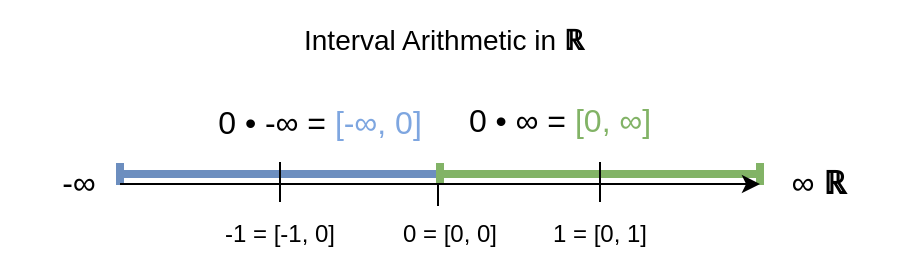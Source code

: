 <mxfile version="24.4.8" type="device">
  <diagram name="Seite-1" id="JglpVuhKJZ4LjeI_iKhf">
    <mxGraphModel dx="1101" dy="824" grid="1" gridSize="10" guides="1" tooltips="1" connect="1" arrows="1" fold="1" page="1" pageScale="1" pageWidth="827" pageHeight="1169" math="0" shadow="0">
      <root>
        <mxCell id="0" />
        <mxCell id="1" parent="0" />
        <mxCell id="3gL_nudtShwooV-kC84F-1" value="" style="endArrow=none;html=1;rounded=0;" edge="1" parent="1">
          <mxGeometry width="50" height="50" relative="1" as="geometry">
            <mxPoint x="319" y="211" as="sourcePoint" />
            <mxPoint x="319" y="191" as="targetPoint" />
          </mxGeometry>
        </mxCell>
        <mxCell id="n_2wwA2RKwXqwCLpqcgT-5" value="" style="endArrow=baseDash;html=1;rounded=0;startArrow=baseDash;startFill=0;endFill=0;fillColor=#dae8fc;strokeColor=#6c8ebf;strokeWidth=4;" parent="1" edge="1">
          <mxGeometry width="50" height="50" relative="1" as="geometry">
            <mxPoint x="160" y="195" as="sourcePoint" />
            <mxPoint x="320" y="195" as="targetPoint" />
          </mxGeometry>
        </mxCell>
        <mxCell id="n_2wwA2RKwXqwCLpqcgT-6" value="" style="endArrow=baseDash;html=1;rounded=0;startArrow=baseDash;startFill=0;endFill=0;fillColor=#d5e8d4;strokeColor=#82b366;strokeWidth=4;" parent="1" edge="1">
          <mxGeometry width="50" height="50" relative="1" as="geometry">
            <mxPoint x="320" y="195" as="sourcePoint" />
            <mxPoint x="480" y="195" as="targetPoint" />
          </mxGeometry>
        </mxCell>
        <mxCell id="-zu-WaUTnJdsrZC2qm7--1" value="" style="endArrow=classic;html=1;rounded=0;" parent="1" edge="1">
          <mxGeometry width="50" height="50" relative="1" as="geometry">
            <mxPoint x="160" y="200" as="sourcePoint" />
            <mxPoint x="480" y="200" as="targetPoint" />
          </mxGeometry>
        </mxCell>
        <mxCell id="-zu-WaUTnJdsrZC2qm7--13" value="&lt;span style=&quot;font-size: 14px;&quot;&gt;Interval Arithmetic in&amp;nbsp;&lt;/span&gt;&lt;b style=&quot;font-size: 14px; text-align: center;&quot;&gt;ℝ&lt;/b&gt;" style="text;html=1;align=left;verticalAlign=middle;whiteSpace=wrap;rounded=0;" parent="1" vertex="1">
          <mxGeometry x="250" y="108" width="150" height="40" as="geometry" />
        </mxCell>
        <mxCell id="n_2wwA2RKwXqwCLpqcgT-3" value="&lt;font style=&quot;font-size: 16px;&quot;&gt;&lt;font style=&quot;font-size: 16px;&quot;&gt;0&amp;nbsp;&lt;span style=&quot;background-color: initial;&quot;&gt;•&amp;nbsp;&lt;/span&gt;∞ =&amp;nbsp;&lt;/font&gt;&lt;font style=&quot;font-size: 16px;&quot; color=&quot;#82b366&quot;&gt;[0,&amp;nbsp;∞]&lt;/font&gt;&lt;/font&gt;" style="text;html=1;align=center;verticalAlign=middle;whiteSpace=wrap;rounded=0;" parent="1" vertex="1">
          <mxGeometry x="320" y="148" width="120" height="40" as="geometry" />
        </mxCell>
        <mxCell id="n_2wwA2RKwXqwCLpqcgT-4" value="&lt;font style=&quot;font-size: 16px;&quot;&gt;&lt;font style=&quot;font-size: 16px;&quot;&gt;0&amp;nbsp;&lt;span style=&quot;background-color: initial;&quot;&gt;• -&lt;/span&gt;∞ =&amp;nbsp;&lt;/font&gt;&lt;font style=&quot;font-size: 16px;&quot; color=&quot;#7ea6e0&quot;&gt;[-∞, 0]&lt;/font&gt;&lt;/font&gt;" style="text;html=1;align=center;verticalAlign=middle;whiteSpace=wrap;rounded=0;" parent="1" vertex="1">
          <mxGeometry x="200" y="149" width="120" height="40" as="geometry" />
        </mxCell>
        <mxCell id="n_2wwA2RKwXqwCLpqcgT-7" value="&lt;font style=&quot;font-size: 16px;&quot;&gt;∞&amp;nbsp;&lt;b&gt;ℝ&lt;/b&gt;&lt;/font&gt;" style="text;html=1;align=center;verticalAlign=middle;whiteSpace=wrap;rounded=0;" parent="1" vertex="1">
          <mxGeometry x="470" y="179" width="79" height="40" as="geometry" />
        </mxCell>
        <mxCell id="3gL_nudtShwooV-kC84F-2" value="" style="endArrow=none;html=1;rounded=0;" edge="1" parent="1">
          <mxGeometry width="50" height="50" relative="1" as="geometry">
            <mxPoint x="400" y="209" as="sourcePoint" />
            <mxPoint x="400" y="189" as="targetPoint" />
          </mxGeometry>
        </mxCell>
        <mxCell id="3gL_nudtShwooV-kC84F-3" value="&lt;font style=&quot;font-size: 16px;&quot;&gt;-∞&lt;/font&gt;" style="text;html=1;align=center;verticalAlign=middle;whiteSpace=wrap;rounded=0;" vertex="1" parent="1">
          <mxGeometry x="100" y="179" width="79" height="40" as="geometry" />
        </mxCell>
        <mxCell id="3gL_nudtShwooV-kC84F-8" value="" style="endArrow=none;html=1;rounded=0;" edge="1" parent="1">
          <mxGeometry width="50" height="50" relative="1" as="geometry">
            <mxPoint x="240" y="209" as="sourcePoint" />
            <mxPoint x="240" y="189" as="targetPoint" />
          </mxGeometry>
        </mxCell>
        <mxCell id="3gL_nudtShwooV-kC84F-9" value="&lt;font style=&quot;font-size: 12px;&quot;&gt;&lt;font style=&quot;font-size: 12px;&quot;&gt;0&amp;nbsp;=&amp;nbsp;&lt;/font&gt;[0,&amp;nbsp;0]&lt;/font&gt;" style="text;html=1;align=center;verticalAlign=middle;whiteSpace=wrap;rounded=0;" vertex="1" parent="1">
          <mxGeometry x="285" y="205" width="80" height="40" as="geometry" />
        </mxCell>
        <mxCell id="3gL_nudtShwooV-kC84F-10" value="&lt;font style=&quot;font-size: 12px;&quot;&gt;&lt;font style=&quot;font-size: 12px;&quot;&gt;1 =&amp;nbsp;&lt;/font&gt;[0, 1]&lt;/font&gt;" style="text;html=1;align=center;verticalAlign=middle;whiteSpace=wrap;rounded=0;" vertex="1" parent="1">
          <mxGeometry x="360" y="205" width="80" height="40" as="geometry" />
        </mxCell>
        <mxCell id="3gL_nudtShwooV-kC84F-11" value="&lt;font style=&quot;font-size: 12px;&quot;&gt;&lt;font style=&quot;font-size: 12px;&quot;&gt;-1 =&amp;nbsp;&lt;/font&gt;[-1, 0]&lt;/font&gt;" style="text;html=1;align=center;verticalAlign=middle;whiteSpace=wrap;rounded=0;" vertex="1" parent="1">
          <mxGeometry x="200" y="205" width="80" height="40" as="geometry" />
        </mxCell>
      </root>
    </mxGraphModel>
  </diagram>
</mxfile>
